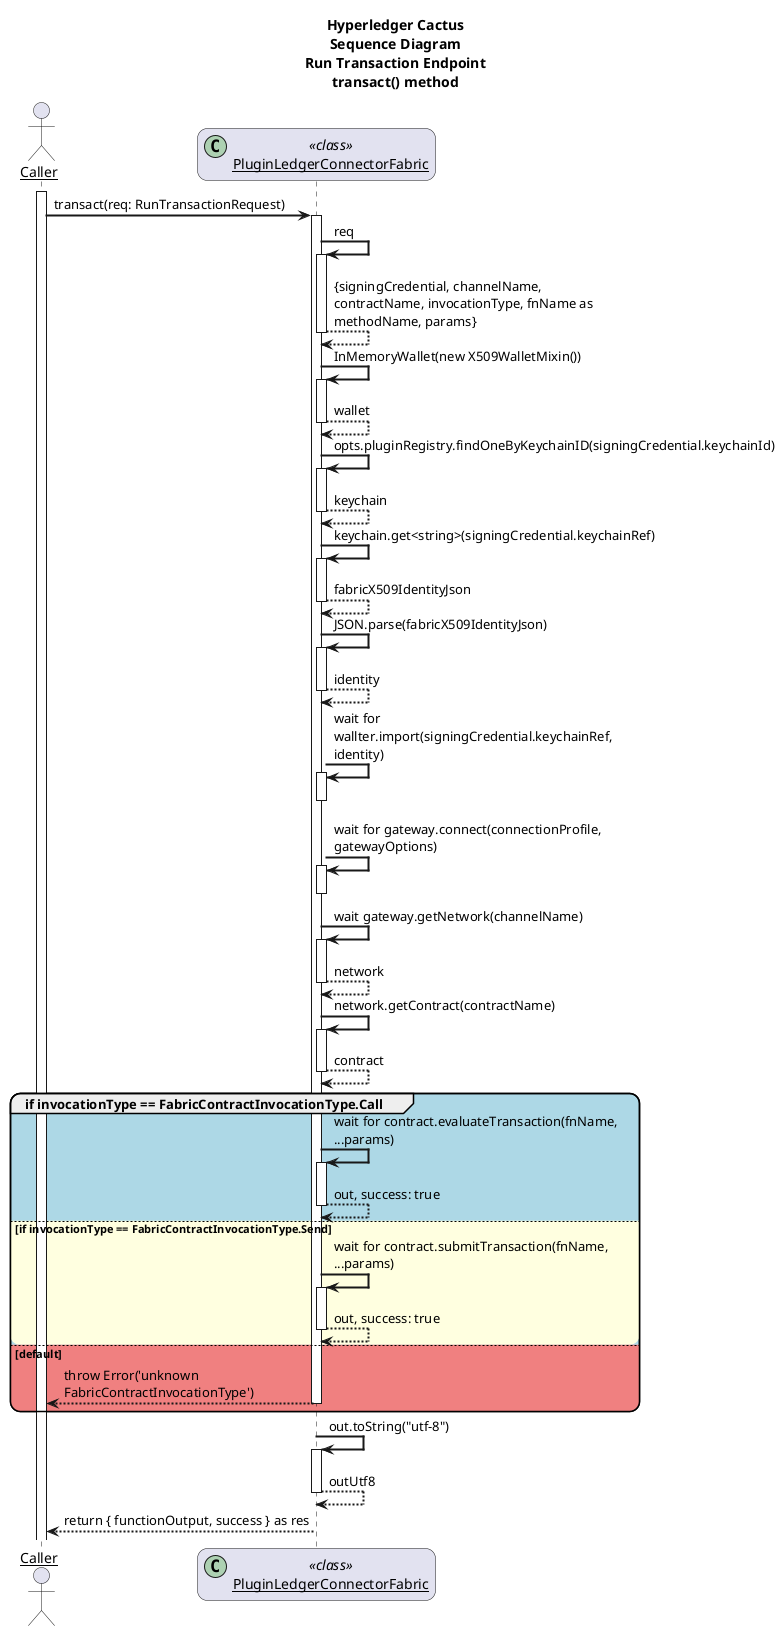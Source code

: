 @startuml
title Hyperledger Cactus\nSequence Diagram\nRun Transaction Endpoint\ntransact() method

skinparam sequenceArrowThickness 2
skinparam roundcorner 20
skinparam maxmessagesize 300
skinparam sequenceParticipant underline

actor "Caller" as caller
participant "PluginLedgerConnectorFabric" as t << (C,#ADD1B2) class >>

autoactivate on

activate caller
caller -> t: transact(req: RunTransactionRequest)

t -> t: req
t --> t: {signingCredential, channelName, contractName, invocationType, fnName as methodName, params}

t -> t: InMemoryWallet(new X509WalletMixin())
t --> t: wallet

t -> t: opts.pluginRegistry.findOneByKeychainID(signingCredential.keychainId)
t --> t: keychain

t -> t: keychain.get<string>(signingCredential.keychainRef)
t --> t: fabricX509IdentityJson

t -> t: JSON.parse(fabricX509IdentityJson)
t --> t: identity

t -> t: wait for wallter.import(signingCredential.keychainRef, identity)
deactivate t

t -> t: wait for gateway.connect(connectionProfile, gatewayOptions)
deactivate t

t -> t: wait gateway.getNetwork(channelName)
t --> t: network

t -> t: network.getContract(contractName)
t --> t: contract

group #LightBlue if invocationType == FabricContractInvocationType.Call
    t -> t: wait for contract.evaluateTransaction(fnName, ...params)
    t --> t: out, success: true
else #LightYellow if invocationType == FabricContractInvocationType.Send
    t -> t: wait for contract.submitTransaction(fnName, ...params)
    t --> t: out, success: true
else #LightCoral default
    t --> caller: throw Error('unknown FabricContractInvocationType')
end

t -> t: out.toString("utf-8")
t --> t: outUtf8

t --> caller: return { functionOutput, success } as res

@enduml 